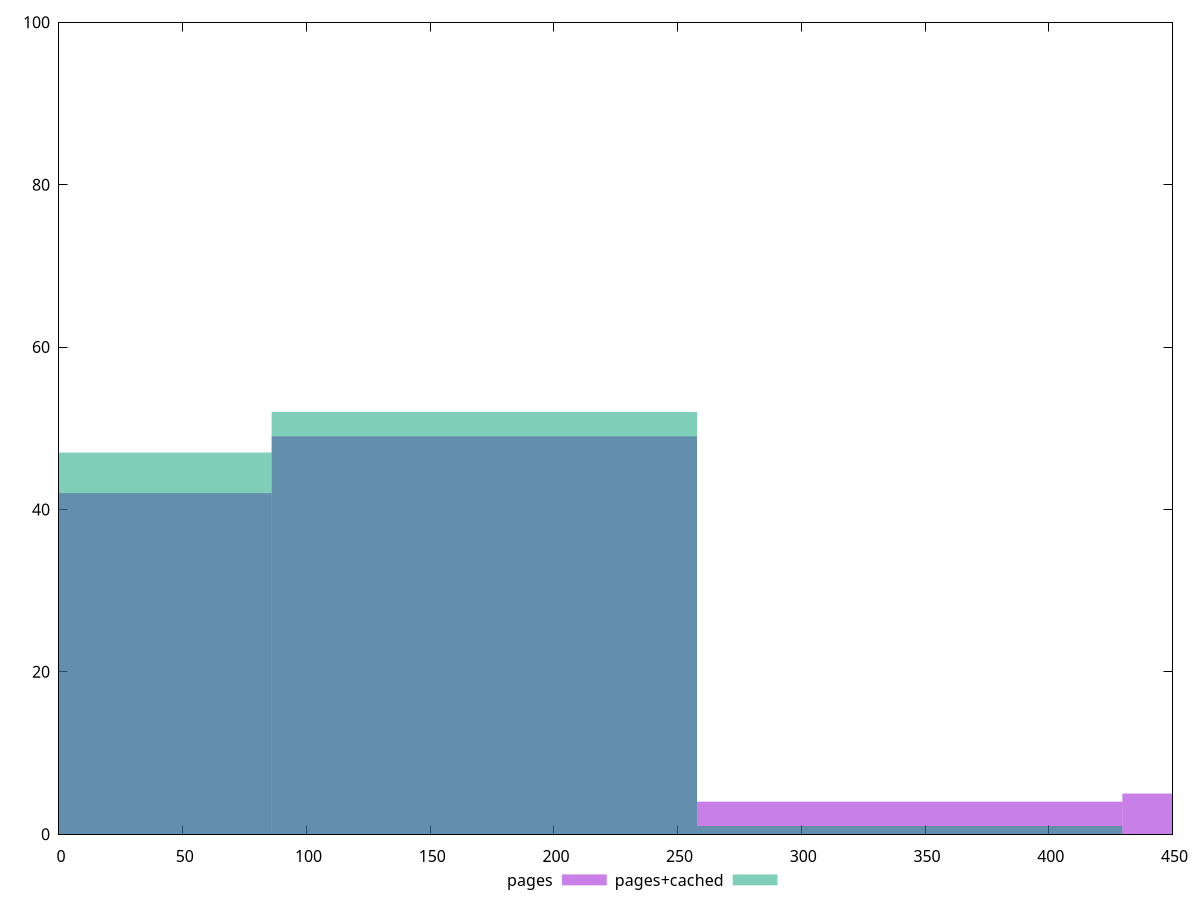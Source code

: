 reset

$pages <<EOF
0 42
171.89379111638146 49
343.78758223276293 4
515.6813733491445 5
EOF

$pagesCached <<EOF
171.89379111638146 52
0 47
343.78758223276293 1
EOF

set key outside below
set boxwidth 171.89379111638146
set xrange [0:450]
set yrange [0:100]
set trange [0:100]
set style fill transparent solid 0.5 noborder
set terminal svg size 640, 500 enhanced background rgb 'white'
set output "report_00009_2021-02-08T22-37-41.559Z/unminified-css/comparison/histogram/0_vs_1.svg"

plot $pages title "pages" with boxes, \
     $pagesCached title "pages+cached" with boxes

reset
